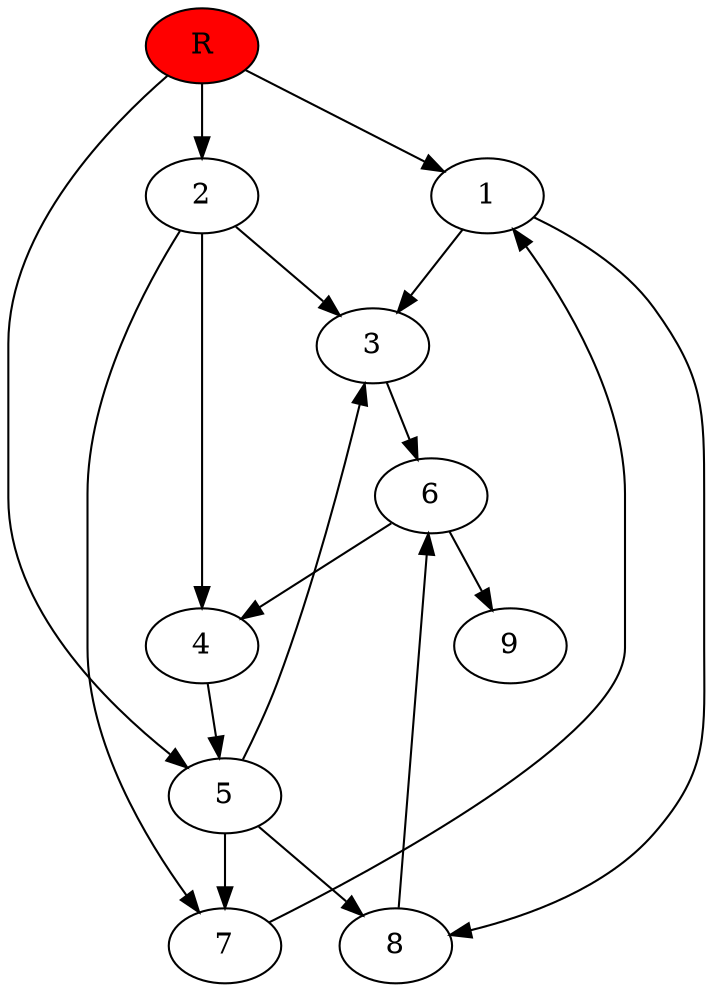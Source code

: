 digraph prb18466 {
	1
	2
	3
	4
	5
	6
	7
	8
	R [fillcolor="#ff0000" style=filled]
	1 -> 3
	1 -> 8
	2 -> 3
	2 -> 4
	2 -> 7
	3 -> 6
	4 -> 5
	5 -> 3
	5 -> 7
	5 -> 8
	6 -> 4
	6 -> 9
	7 -> 1
	8 -> 6
	R -> 1
	R -> 2
	R -> 5
}
